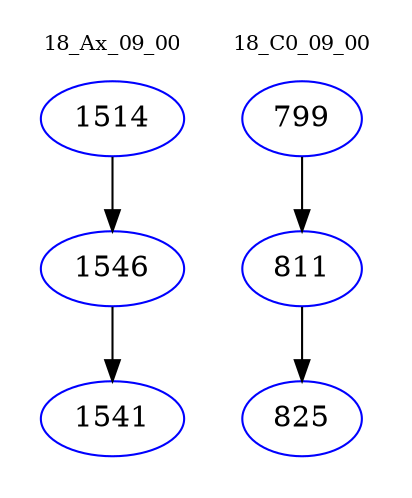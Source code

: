 digraph{
subgraph cluster_0 {
color = white
label = "18_Ax_09_00";
fontsize=10;
T0_1514 [label="1514", color="blue"]
T0_1514 -> T0_1546 [color="black"]
T0_1546 [label="1546", color="blue"]
T0_1546 -> T0_1541 [color="black"]
T0_1541 [label="1541", color="blue"]
}
subgraph cluster_1 {
color = white
label = "18_C0_09_00";
fontsize=10;
T1_799 [label="799", color="blue"]
T1_799 -> T1_811 [color="black"]
T1_811 [label="811", color="blue"]
T1_811 -> T1_825 [color="black"]
T1_825 [label="825", color="blue"]
}
}
